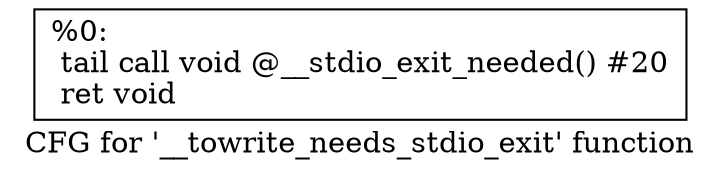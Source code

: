digraph "CFG for '__towrite_needs_stdio_exit' function" {
	label="CFG for '__towrite_needs_stdio_exit' function";

	Node0x235c160 [shape=record,label="{%0:\l  tail call void @__stdio_exit_needed() #20\l  ret void\l}"];
}
